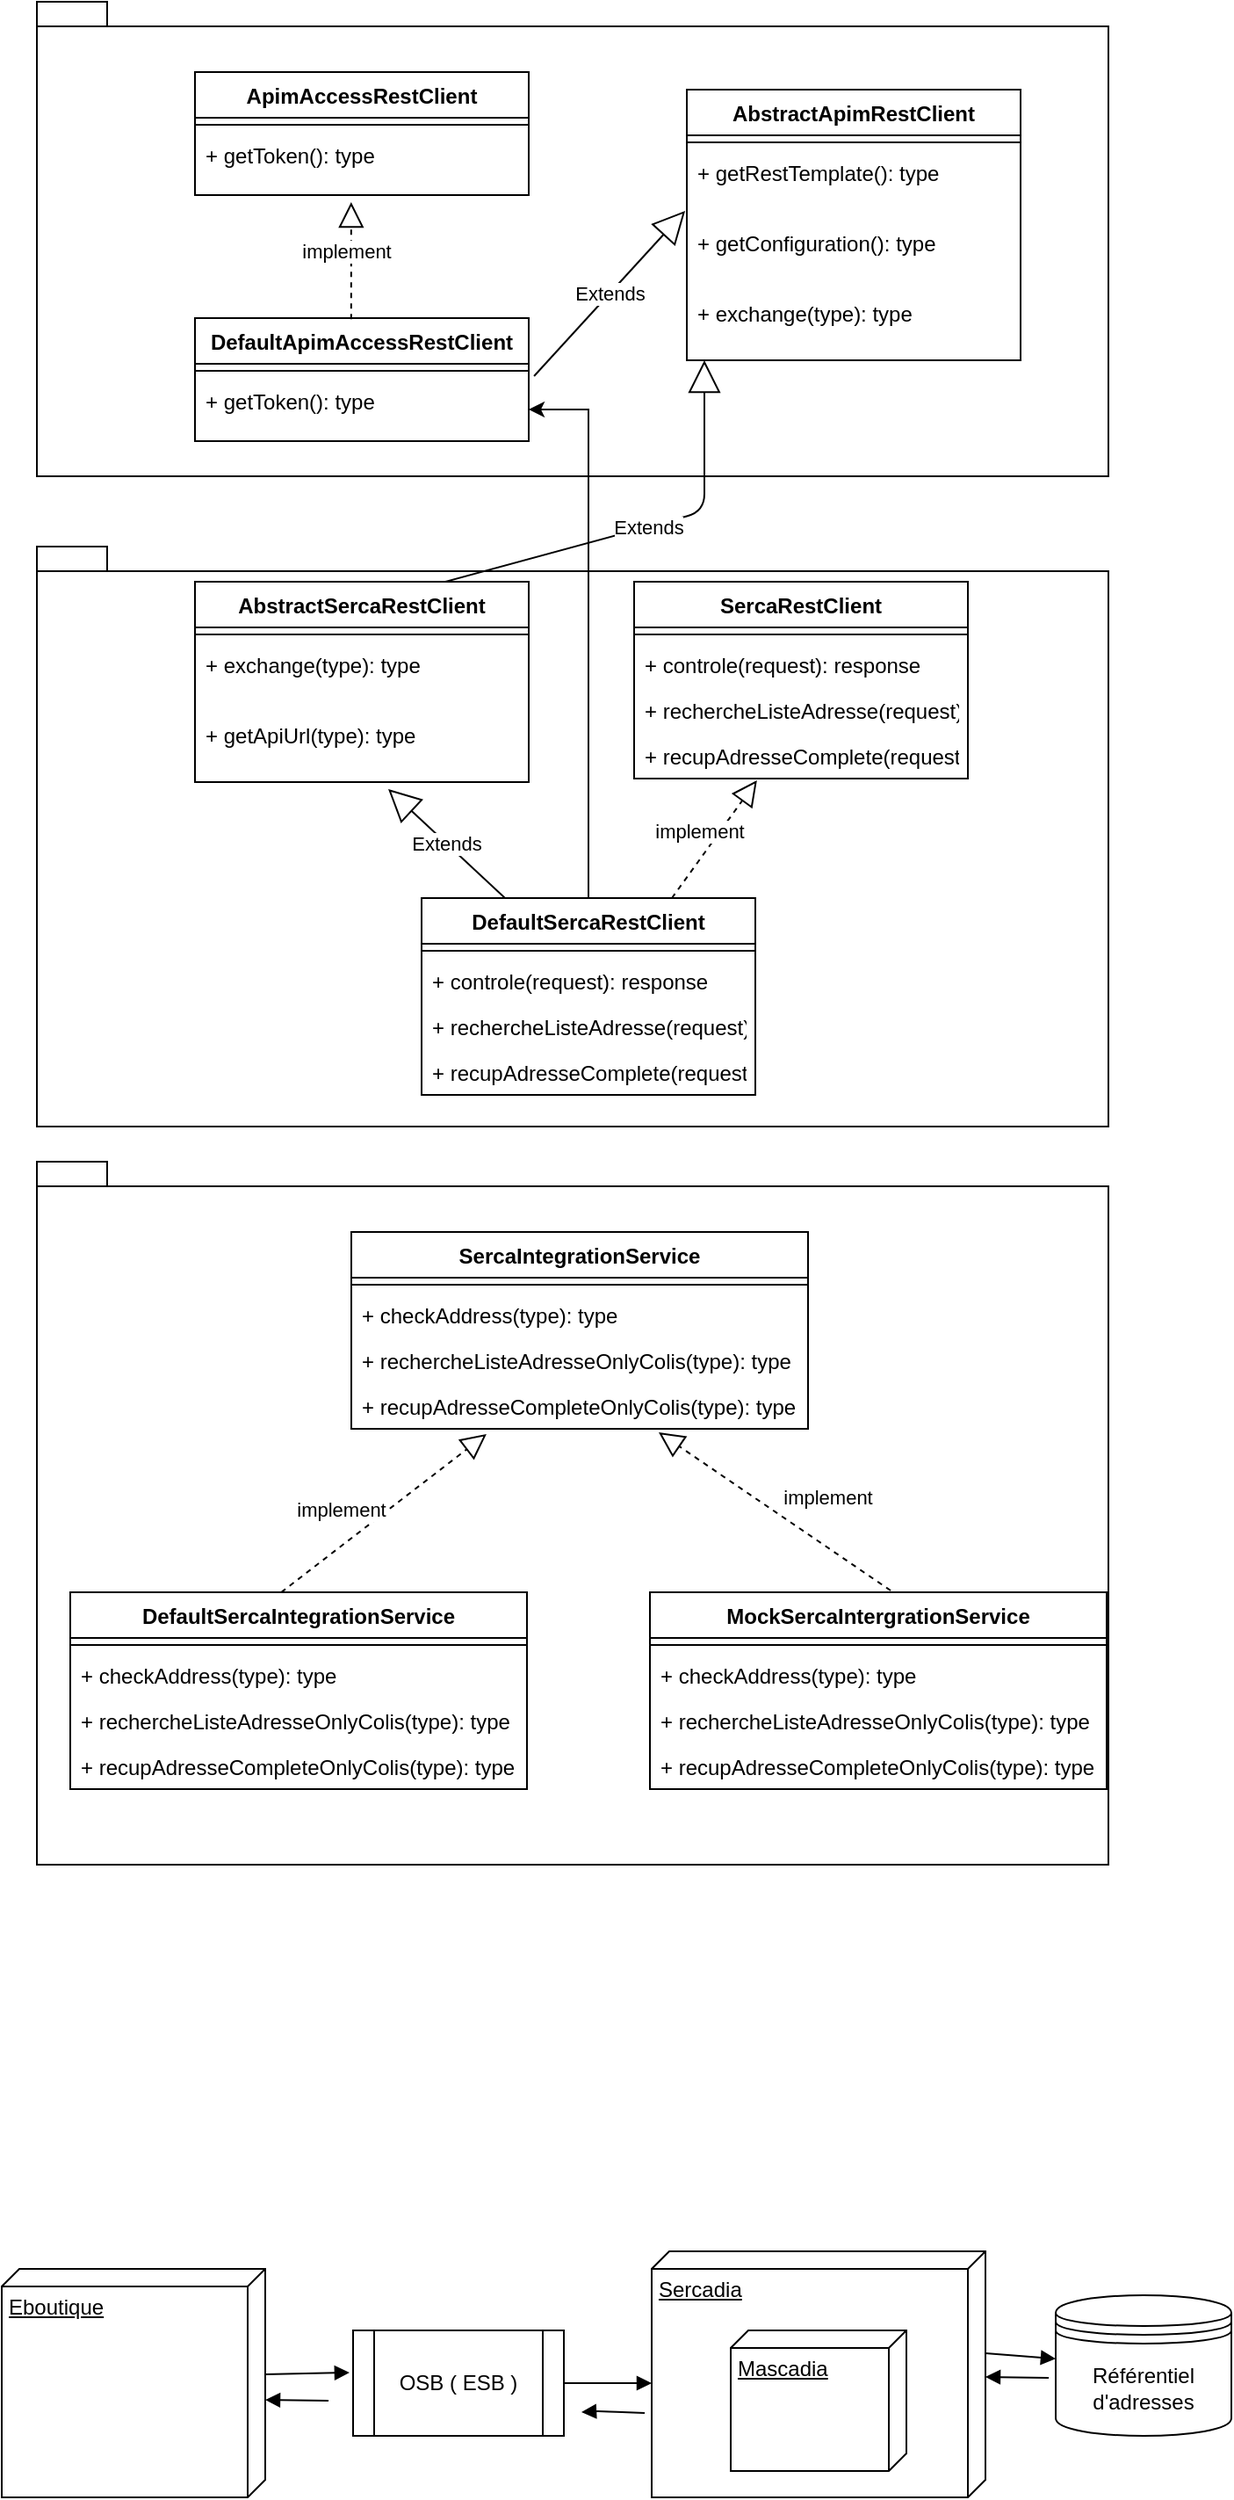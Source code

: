 <mxfile version="13.9.9" type="github">
  <diagram id="C5RBs43oDa-KdzZeNtuy" name="Page-1">
    <mxGraphModel dx="1186" dy="1790" grid="1" gridSize="10" guides="1" tooltips="1" connect="1" arrows="1" fold="1" page="1" pageScale="1" pageWidth="827" pageHeight="1169" math="0" shadow="0">
      <root>
        <mxCell id="WIyWlLk6GJQsqaUBKTNV-0" />
        <mxCell id="WIyWlLk6GJQsqaUBKTNV-1" parent="WIyWlLk6GJQsqaUBKTNV-0" />
        <mxCell id="7yxNTH7sFWz7UGhxW4Ka-38" value="" style="shape=folder;fontStyle=1;spacingTop=10;tabWidth=40;tabHeight=14;tabPosition=left;html=1;" vertex="1" parent="WIyWlLk6GJQsqaUBKTNV-1">
          <mxGeometry x="100" y="340" width="610" height="400" as="geometry" />
        </mxCell>
        <mxCell id="7yxNTH7sFWz7UGhxW4Ka-18" value="" style="shape=folder;fontStyle=1;spacingTop=10;tabWidth=40;tabHeight=14;tabPosition=left;html=1;" vertex="1" parent="WIyWlLk6GJQsqaUBKTNV-1">
          <mxGeometry x="100" y="-10" width="610" height="330" as="geometry" />
        </mxCell>
        <mxCell id="7yxNTH7sFWz7UGhxW4Ka-16" value="" style="shape=folder;fontStyle=1;spacingTop=10;tabWidth=40;tabHeight=14;tabPosition=left;html=1;" vertex="1" parent="WIyWlLk6GJQsqaUBKTNV-1">
          <mxGeometry x="100" y="-320" width="610" height="270" as="geometry" />
        </mxCell>
        <mxCell id="BwVQpNzadCACeYpbOint-18" value="Extends" style="endArrow=block;endSize=16;endFill=0;html=1;exitX=0.25;exitY=0;exitDx=0;exitDy=0;entryX=0.579;entryY=1.1;entryDx=0;entryDy=0;entryPerimeter=0;" parent="WIyWlLk6GJQsqaUBKTNV-1" source="ZbugdAa28t8l8q_3A2VQ-29" target="7yxNTH7sFWz7UGhxW4Ka-24" edge="1">
          <mxGeometry width="160" relative="1" as="geometry">
            <mxPoint x="343.75" y="250" as="sourcePoint" />
            <mxPoint x="490" y="320" as="targetPoint" />
          </mxGeometry>
        </mxCell>
        <mxCell id="BwVQpNzadCACeYpbOint-20" value="" style="endArrow=block;dashed=1;endFill=0;endSize=12;html=1;entryX=0.368;entryY=1.038;entryDx=0;entryDy=0;entryPerimeter=0;exitX=0.75;exitY=0;exitDx=0;exitDy=0;" parent="WIyWlLk6GJQsqaUBKTNV-1" source="ZbugdAa28t8l8q_3A2VQ-29" target="ZbugdAa28t8l8q_3A2VQ-14" edge="1">
          <mxGeometry width="160" relative="1" as="geometry">
            <mxPoint x="407.5" y="250" as="sourcePoint" />
            <mxPoint x="490" y="320" as="targetPoint" />
          </mxGeometry>
        </mxCell>
        <mxCell id="ZbugdAa28t8l8q_3A2VQ-5" value="implement" style="edgeLabel;html=1;align=center;verticalAlign=middle;resizable=0;points=[];" parent="BwVQpNzadCACeYpbOint-20" vertex="1" connectable="0">
          <mxGeometry x="-0.233" y="-1" relative="1" as="geometry">
            <mxPoint x="-4.47" y="-13.1" as="offset" />
          </mxGeometry>
        </mxCell>
        <mxCell id="BwVQpNzadCACeYpbOint-26" value="SercaIntegrationService" style="swimlane;fontStyle=1;align=center;verticalAlign=top;childLayout=stackLayout;horizontal=1;startSize=26;horizontalStack=0;resizeParent=1;resizeParentMax=0;resizeLast=0;collapsible=1;marginBottom=0;" parent="WIyWlLk6GJQsqaUBKTNV-1" vertex="1">
          <mxGeometry x="279" y="380" width="260" height="112" as="geometry" />
        </mxCell>
        <mxCell id="BwVQpNzadCACeYpbOint-28" value="" style="line;strokeWidth=1;fillColor=none;align=left;verticalAlign=middle;spacingTop=-1;spacingLeft=3;spacingRight=3;rotatable=0;labelPosition=right;points=[];portConstraint=eastwest;" parent="BwVQpNzadCACeYpbOint-26" vertex="1">
          <mxGeometry y="26" width="260" height="8" as="geometry" />
        </mxCell>
        <mxCell id="BwVQpNzadCACeYpbOint-29" value="+ checkAddress(type): type" style="text;strokeColor=none;fillColor=none;align=left;verticalAlign=top;spacingLeft=4;spacingRight=4;overflow=hidden;rotatable=0;points=[[0,0.5],[1,0.5]];portConstraint=eastwest;" parent="BwVQpNzadCACeYpbOint-26" vertex="1">
          <mxGeometry y="34" width="260" height="26" as="geometry" />
        </mxCell>
        <mxCell id="ZbugdAa28t8l8q_3A2VQ-19" value="+ rechercheListeAdresseOnlyColis(type): type" style="text;strokeColor=none;fillColor=none;align=left;verticalAlign=top;spacingLeft=4;spacingRight=4;overflow=hidden;rotatable=0;points=[[0,0.5],[1,0.5]];portConstraint=eastwest;" parent="BwVQpNzadCACeYpbOint-26" vertex="1">
          <mxGeometry y="60" width="260" height="26" as="geometry" />
        </mxCell>
        <mxCell id="ZbugdAa28t8l8q_3A2VQ-20" value="+ recupAdresseCompleteOnlyColis(type): type" style="text;strokeColor=none;fillColor=none;align=left;verticalAlign=top;spacingLeft=4;spacingRight=4;overflow=hidden;rotatable=0;points=[[0,0.5],[1,0.5]];portConstraint=eastwest;" parent="BwVQpNzadCACeYpbOint-26" vertex="1">
          <mxGeometry y="86" width="260" height="26" as="geometry" />
        </mxCell>
        <mxCell id="BwVQpNzadCACeYpbOint-4" value="SercaRestClient" style="swimlane;fontStyle=1;align=center;verticalAlign=top;childLayout=stackLayout;horizontal=1;startSize=26;horizontalStack=0;resizeParent=1;resizeParentMax=0;resizeLast=0;collapsible=1;marginBottom=0;" parent="WIyWlLk6GJQsqaUBKTNV-1" vertex="1">
          <mxGeometry x="440" y="10" width="190" height="112" as="geometry" />
        </mxCell>
        <mxCell id="BwVQpNzadCACeYpbOint-6" value="" style="line;strokeWidth=1;fillColor=none;align=left;verticalAlign=middle;spacingTop=-1;spacingLeft=3;spacingRight=3;rotatable=0;labelPosition=right;points=[];portConstraint=eastwest;" parent="BwVQpNzadCACeYpbOint-4" vertex="1">
          <mxGeometry y="26" width="190" height="8" as="geometry" />
        </mxCell>
        <mxCell id="BwVQpNzadCACeYpbOint-7" value="+ controle(request): response" style="text;strokeColor=none;fillColor=none;align=left;verticalAlign=top;spacingLeft=4;spacingRight=4;overflow=hidden;rotatable=0;points=[[0,0.5],[1,0.5]];portConstraint=eastwest;" parent="BwVQpNzadCACeYpbOint-4" vertex="1">
          <mxGeometry y="34" width="190" height="26" as="geometry" />
        </mxCell>
        <mxCell id="ZbugdAa28t8l8q_3A2VQ-13" value="+ rechercheListeAdresse(request): response" style="text;strokeColor=none;fillColor=none;align=left;verticalAlign=top;spacingLeft=4;spacingRight=4;overflow=hidden;rotatable=0;points=[[0,0.5],[1,0.5]];portConstraint=eastwest;" parent="BwVQpNzadCACeYpbOint-4" vertex="1">
          <mxGeometry y="60" width="190" height="26" as="geometry" />
        </mxCell>
        <mxCell id="ZbugdAa28t8l8q_3A2VQ-14" value="+ recupAdresseComplete(request): response" style="text;strokeColor=none;fillColor=none;align=left;verticalAlign=top;spacingLeft=4;spacingRight=4;overflow=hidden;rotatable=0;points=[[0,0.5],[1,0.5]];portConstraint=eastwest;" parent="BwVQpNzadCACeYpbOint-4" vertex="1">
          <mxGeometry y="86" width="190" height="26" as="geometry" />
        </mxCell>
        <mxCell id="BwVQpNzadCACeYpbOint-8" value="AbstractSercaRestClient" style="swimlane;fontStyle=1;align=center;verticalAlign=top;childLayout=stackLayout;horizontal=1;startSize=26;horizontalStack=0;resizeParent=1;resizeParentMax=0;resizeLast=0;collapsible=1;marginBottom=0;" parent="WIyWlLk6GJQsqaUBKTNV-1" vertex="1">
          <mxGeometry x="190" y="10" width="190" height="114" as="geometry" />
        </mxCell>
        <mxCell id="BwVQpNzadCACeYpbOint-10" value="" style="line;strokeWidth=1;fillColor=none;align=left;verticalAlign=middle;spacingTop=-1;spacingLeft=3;spacingRight=3;rotatable=0;labelPosition=right;points=[];portConstraint=eastwest;" parent="BwVQpNzadCACeYpbOint-8" vertex="1">
          <mxGeometry y="26" width="190" height="8" as="geometry" />
        </mxCell>
        <mxCell id="ZbugdAa28t8l8q_3A2VQ-15" value="+ exchange(type): type" style="text;strokeColor=none;fillColor=none;align=left;verticalAlign=top;spacingLeft=4;spacingRight=4;overflow=hidden;rotatable=0;points=[[0,0.5],[1,0.5]];portConstraint=eastwest;" parent="BwVQpNzadCACeYpbOint-8" vertex="1">
          <mxGeometry y="34" width="190" height="40" as="geometry" />
        </mxCell>
        <mxCell id="7yxNTH7sFWz7UGhxW4Ka-24" value="+ getApiUrl(type): type" style="text;strokeColor=none;fillColor=none;align=left;verticalAlign=top;spacingLeft=4;spacingRight=4;overflow=hidden;rotatable=0;points=[[0,0.5],[1,0.5]];portConstraint=eastwest;" vertex="1" parent="BwVQpNzadCACeYpbOint-8">
          <mxGeometry y="74" width="190" height="40" as="geometry" />
        </mxCell>
        <mxCell id="ePuBS4sop_-Yzgb1JW3Q-3" value="Référentiel d&#39;adresses" style="shape=datastore;whiteSpace=wrap;html=1;" parent="WIyWlLk6GJQsqaUBKTNV-1" vertex="1">
          <mxGeometry x="680" y="985" width="100" height="80" as="geometry" />
        </mxCell>
        <mxCell id="ePuBS4sop_-Yzgb1JW3Q-4" value="Eboutique" style="verticalAlign=top;align=left;spacingTop=8;spacingLeft=2;spacingRight=12;shape=cube;size=10;direction=south;fontStyle=4;html=1;" parent="WIyWlLk6GJQsqaUBKTNV-1" vertex="1">
          <mxGeometry x="80" y="970" width="150" height="130" as="geometry" />
        </mxCell>
        <mxCell id="ePuBS4sop_-Yzgb1JW3Q-6" value="Sercadia" style="verticalAlign=top;align=left;spacingTop=8;spacingLeft=2;spacingRight=12;shape=cube;size=10;direction=south;fontStyle=4;html=1;" parent="WIyWlLk6GJQsqaUBKTNV-1" vertex="1">
          <mxGeometry x="450" y="960" width="190" height="140" as="geometry" />
        </mxCell>
        <mxCell id="ePuBS4sop_-Yzgb1JW3Q-7" value="OSB ( ESB )" style="shape=process;whiteSpace=wrap;html=1;backgroundOutline=1;" parent="WIyWlLk6GJQsqaUBKTNV-1" vertex="1">
          <mxGeometry x="280" y="1005" width="120" height="60" as="geometry" />
        </mxCell>
        <mxCell id="ePuBS4sop_-Yzgb1JW3Q-8" value="Mascadia" style="verticalAlign=top;align=left;spacingTop=8;spacingLeft=2;spacingRight=12;shape=cube;size=10;direction=south;fontStyle=4;html=1;" parent="WIyWlLk6GJQsqaUBKTNV-1" vertex="1">
          <mxGeometry x="495" y="1005" width="100" height="80" as="geometry" />
        </mxCell>
        <mxCell id="ePuBS4sop_-Yzgb1JW3Q-13" value="" style="html=1;verticalAlign=bottom;endArrow=block;exitX=0;exitY=0;exitDx=60;exitDy=0;exitPerimeter=0;entryX=-0.017;entryY=0.4;entryDx=0;entryDy=0;entryPerimeter=0;" parent="WIyWlLk6GJQsqaUBKTNV-1" source="ePuBS4sop_-Yzgb1JW3Q-4" target="ePuBS4sop_-Yzgb1JW3Q-7" edge="1">
          <mxGeometry width="80" relative="1" as="geometry">
            <mxPoint x="300" y="1170" as="sourcePoint" />
            <mxPoint x="380" y="1170" as="targetPoint" />
          </mxGeometry>
        </mxCell>
        <mxCell id="ePuBS4sop_-Yzgb1JW3Q-14" value="" style="html=1;verticalAlign=bottom;endArrow=block;entryX=0;entryY=0;entryDx=75;entryDy=190;entryPerimeter=0;exitX=1;exitY=0.5;exitDx=0;exitDy=0;" parent="WIyWlLk6GJQsqaUBKTNV-1" source="ePuBS4sop_-Yzgb1JW3Q-7" target="ePuBS4sop_-Yzgb1JW3Q-6" edge="1">
          <mxGeometry width="80" relative="1" as="geometry">
            <mxPoint x="450" y="1025" as="sourcePoint" />
            <mxPoint x="491.96" y="1024.5" as="targetPoint" />
          </mxGeometry>
        </mxCell>
        <mxCell id="ePuBS4sop_-Yzgb1JW3Q-16" value="" style="html=1;verticalAlign=bottom;endArrow=block;exitX=0.414;exitY=0;exitDx=0;exitDy=0;exitPerimeter=0;" parent="WIyWlLk6GJQsqaUBKTNV-1" source="ePuBS4sop_-Yzgb1JW3Q-6" target="ePuBS4sop_-Yzgb1JW3Q-3" edge="1">
          <mxGeometry width="80" relative="1" as="geometry">
            <mxPoint x="460" y="1035" as="sourcePoint" />
            <mxPoint x="501.96" y="1034.5" as="targetPoint" />
            <Array as="points" />
          </mxGeometry>
        </mxCell>
        <mxCell id="ePuBS4sop_-Yzgb1JW3Q-20" value="" style="html=1;verticalAlign=bottom;endArrow=block;exitX=-0.04;exitY=0.588;exitDx=0;exitDy=0;exitPerimeter=0;" parent="WIyWlLk6GJQsqaUBKTNV-1" source="ePuBS4sop_-Yzgb1JW3Q-3" target="ePuBS4sop_-Yzgb1JW3Q-6" edge="1">
          <mxGeometry width="80" relative="1" as="geometry">
            <mxPoint x="650" y="1027.96" as="sourcePoint" />
            <mxPoint x="690" y="1031.089" as="targetPoint" />
            <Array as="points" />
          </mxGeometry>
        </mxCell>
        <mxCell id="ePuBS4sop_-Yzgb1JW3Q-21" value="" style="html=1;verticalAlign=bottom;endArrow=block;exitX=-0.04;exitY=0.588;exitDx=0;exitDy=0;exitPerimeter=0;" parent="WIyWlLk6GJQsqaUBKTNV-1" edge="1">
          <mxGeometry width="80" relative="1" as="geometry">
            <mxPoint x="266" y="1045.06" as="sourcePoint" />
            <mxPoint x="230" y="1044.499" as="targetPoint" />
            <Array as="points" />
          </mxGeometry>
        </mxCell>
        <mxCell id="ePuBS4sop_-Yzgb1JW3Q-22" value="" style="html=1;verticalAlign=bottom;endArrow=block;exitX=-0.04;exitY=0.588;exitDx=0;exitDy=0;exitPerimeter=0;" parent="WIyWlLk6GJQsqaUBKTNV-1" edge="1">
          <mxGeometry width="80" relative="1" as="geometry">
            <mxPoint x="446" y="1052.04" as="sourcePoint" />
            <mxPoint x="410" y="1051.479" as="targetPoint" />
            <Array as="points">
              <mxPoint x="420" y="1051" />
            </Array>
          </mxGeometry>
        </mxCell>
        <mxCell id="ZbugdAa28t8l8q_3A2VQ-25" value="" style="endArrow=block;dashed=1;endFill=0;endSize=12;html=1;entryX=0.296;entryY=1.115;entryDx=0;entryDy=0;entryPerimeter=0;exitX=0.462;exitY=0;exitDx=0;exitDy=0;exitPerimeter=0;" parent="WIyWlLk6GJQsqaUBKTNV-1" source="7yxNTH7sFWz7UGhxW4Ka-28" target="ZbugdAa28t8l8q_3A2VQ-20" edge="1">
          <mxGeometry width="160" relative="1" as="geometry">
            <mxPoint x="211.89" y="580" as="sourcePoint" />
            <mxPoint x="172.42" y="229.998" as="targetPoint" />
          </mxGeometry>
        </mxCell>
        <mxCell id="ZbugdAa28t8l8q_3A2VQ-26" value="implement" style="edgeLabel;html=1;align=center;verticalAlign=middle;resizable=0;points=[];" parent="ZbugdAa28t8l8q_3A2VQ-25" vertex="1" connectable="0">
          <mxGeometry x="-0.233" y="-1" relative="1" as="geometry">
            <mxPoint x="-11.83" y="-13.1" as="offset" />
          </mxGeometry>
        </mxCell>
        <mxCell id="ZbugdAa28t8l8q_3A2VQ-27" value="" style="endArrow=block;dashed=1;endFill=0;endSize=12;html=1;entryX=0.673;entryY=1.077;entryDx=0;entryDy=0;entryPerimeter=0;exitX=0.527;exitY=-0.009;exitDx=0;exitDy=0;exitPerimeter=0;" parent="WIyWlLk6GJQsqaUBKTNV-1" source="7yxNTH7sFWz7UGhxW4Ka-33" target="ZbugdAa28t8l8q_3A2VQ-20" edge="1">
          <mxGeometry width="160" relative="1" as="geometry">
            <mxPoint x="557.5" y="580" as="sourcePoint" />
            <mxPoint x="634" y="218" as="targetPoint" />
          </mxGeometry>
        </mxCell>
        <mxCell id="ZbugdAa28t8l8q_3A2VQ-28" value="implement" style="edgeLabel;html=1;align=center;verticalAlign=middle;resizable=0;points=[];" parent="ZbugdAa28t8l8q_3A2VQ-27" vertex="1" connectable="0">
          <mxGeometry x="-0.233" y="-1" relative="1" as="geometry">
            <mxPoint x="13.54" y="-17.67" as="offset" />
          </mxGeometry>
        </mxCell>
        <mxCell id="7yxNTH7sFWz7UGhxW4Ka-27" style="edgeStyle=orthogonalEdgeStyle;rounded=0;orthogonalLoop=1;jettySize=auto;html=1;exitX=0.5;exitY=0;exitDx=0;exitDy=0;" edge="1" parent="WIyWlLk6GJQsqaUBKTNV-1" source="ZbugdAa28t8l8q_3A2VQ-29" target="7yxNTH7sFWz7UGhxW4Ka-10">
          <mxGeometry relative="1" as="geometry" />
        </mxCell>
        <mxCell id="ZbugdAa28t8l8q_3A2VQ-29" value="DefaultSercaRestClient" style="swimlane;fontStyle=1;align=center;verticalAlign=top;childLayout=stackLayout;horizontal=1;startSize=26;horizontalStack=0;resizeParent=1;resizeParentMax=0;resizeLast=0;collapsible=1;marginBottom=0;" parent="WIyWlLk6GJQsqaUBKTNV-1" vertex="1">
          <mxGeometry x="319" y="190" width="190" height="112" as="geometry" />
        </mxCell>
        <mxCell id="ZbugdAa28t8l8q_3A2VQ-30" value="" style="line;strokeWidth=1;fillColor=none;align=left;verticalAlign=middle;spacingTop=-1;spacingLeft=3;spacingRight=3;rotatable=0;labelPosition=right;points=[];portConstraint=eastwest;" parent="ZbugdAa28t8l8q_3A2VQ-29" vertex="1">
          <mxGeometry y="26" width="190" height="8" as="geometry" />
        </mxCell>
        <mxCell id="ZbugdAa28t8l8q_3A2VQ-31" value="+ controle(request): response" style="text;strokeColor=none;fillColor=none;align=left;verticalAlign=top;spacingLeft=4;spacingRight=4;overflow=hidden;rotatable=0;points=[[0,0.5],[1,0.5]];portConstraint=eastwest;" parent="ZbugdAa28t8l8q_3A2VQ-29" vertex="1">
          <mxGeometry y="34" width="190" height="26" as="geometry" />
        </mxCell>
        <mxCell id="ZbugdAa28t8l8q_3A2VQ-32" value="+ rechercheListeAdresse(request): response" style="text;strokeColor=none;fillColor=none;align=left;verticalAlign=top;spacingLeft=4;spacingRight=4;overflow=hidden;rotatable=0;points=[[0,0.5],[1,0.5]];portConstraint=eastwest;" parent="ZbugdAa28t8l8q_3A2VQ-29" vertex="1">
          <mxGeometry y="60" width="190" height="26" as="geometry" />
        </mxCell>
        <mxCell id="ZbugdAa28t8l8q_3A2VQ-33" value="+ recupAdresseComplete(request): response" style="text;strokeColor=none;fillColor=none;align=left;verticalAlign=top;spacingLeft=4;spacingRight=4;overflow=hidden;rotatable=0;points=[[0,0.5],[1,0.5]];portConstraint=eastwest;" parent="ZbugdAa28t8l8q_3A2VQ-29" vertex="1">
          <mxGeometry y="86" width="190" height="26" as="geometry" />
        </mxCell>
        <mxCell id="7yxNTH7sFWz7UGhxW4Ka-0" value="AbstractApimRestClient" style="swimlane;fontStyle=1;align=center;verticalAlign=top;childLayout=stackLayout;horizontal=1;startSize=26;horizontalStack=0;resizeParent=1;resizeParentMax=0;resizeLast=0;collapsible=1;marginBottom=0;" vertex="1" parent="WIyWlLk6GJQsqaUBKTNV-1">
          <mxGeometry x="470" y="-270" width="190" height="154" as="geometry" />
        </mxCell>
        <mxCell id="7yxNTH7sFWz7UGhxW4Ka-1" value="" style="line;strokeWidth=1;fillColor=none;align=left;verticalAlign=middle;spacingTop=-1;spacingLeft=3;spacingRight=3;rotatable=0;labelPosition=right;points=[];portConstraint=eastwest;" vertex="1" parent="7yxNTH7sFWz7UGhxW4Ka-0">
          <mxGeometry y="26" width="190" height="8" as="geometry" />
        </mxCell>
        <mxCell id="7yxNTH7sFWz7UGhxW4Ka-3" value="+ getRestTemplate(): type" style="text;strokeColor=none;fillColor=none;align=left;verticalAlign=top;spacingLeft=4;spacingRight=4;overflow=hidden;rotatable=0;points=[[0,0.5],[1,0.5]];portConstraint=eastwest;" vertex="1" parent="7yxNTH7sFWz7UGhxW4Ka-0">
          <mxGeometry y="34" width="190" height="40" as="geometry" />
        </mxCell>
        <mxCell id="7yxNTH7sFWz7UGhxW4Ka-15" value="+ getConfiguration(): type" style="text;strokeColor=none;fillColor=none;align=left;verticalAlign=top;spacingLeft=4;spacingRight=4;overflow=hidden;rotatable=0;points=[[0,0.5],[1,0.5]];portConstraint=eastwest;" vertex="1" parent="7yxNTH7sFWz7UGhxW4Ka-0">
          <mxGeometry y="74" width="190" height="40" as="geometry" />
        </mxCell>
        <mxCell id="7yxNTH7sFWz7UGhxW4Ka-23" value="+ exchange(type): type" style="text;strokeColor=none;fillColor=none;align=left;verticalAlign=top;spacingLeft=4;spacingRight=4;overflow=hidden;rotatable=0;points=[[0,0.5],[1,0.5]];portConstraint=eastwest;" vertex="1" parent="7yxNTH7sFWz7UGhxW4Ka-0">
          <mxGeometry y="114" width="190" height="40" as="geometry" />
        </mxCell>
        <mxCell id="7yxNTH7sFWz7UGhxW4Ka-4" value="ApimAccessRestClient" style="swimlane;fontStyle=1;align=center;verticalAlign=top;childLayout=stackLayout;horizontal=1;startSize=26;horizontalStack=0;resizeParent=1;resizeParentMax=0;resizeLast=0;collapsible=1;marginBottom=0;" vertex="1" parent="WIyWlLk6GJQsqaUBKTNV-1">
          <mxGeometry x="190" y="-280" width="190" height="70" as="geometry" />
        </mxCell>
        <mxCell id="7yxNTH7sFWz7UGhxW4Ka-5" value="" style="line;strokeWidth=1;fillColor=none;align=left;verticalAlign=middle;spacingTop=-1;spacingLeft=3;spacingRight=3;rotatable=0;labelPosition=right;points=[];portConstraint=eastwest;" vertex="1" parent="7yxNTH7sFWz7UGhxW4Ka-4">
          <mxGeometry y="26" width="190" height="8" as="geometry" />
        </mxCell>
        <mxCell id="7yxNTH7sFWz7UGhxW4Ka-6" value="+ getToken(): type" style="text;strokeColor=none;fillColor=none;align=left;verticalAlign=top;spacingLeft=4;spacingRight=4;overflow=hidden;rotatable=0;points=[[0,0.5],[1,0.5]];portConstraint=eastwest;" vertex="1" parent="7yxNTH7sFWz7UGhxW4Ka-4">
          <mxGeometry y="34" width="190" height="36" as="geometry" />
        </mxCell>
        <mxCell id="7yxNTH7sFWz7UGhxW4Ka-8" value="DefaultApimAccessRestClient" style="swimlane;fontStyle=1;align=center;verticalAlign=top;childLayout=stackLayout;horizontal=1;startSize=26;horizontalStack=0;resizeParent=1;resizeParentMax=0;resizeLast=0;collapsible=1;marginBottom=0;" vertex="1" parent="WIyWlLk6GJQsqaUBKTNV-1">
          <mxGeometry x="190" y="-140" width="190" height="70" as="geometry" />
        </mxCell>
        <mxCell id="7yxNTH7sFWz7UGhxW4Ka-9" value="" style="line;strokeWidth=1;fillColor=none;align=left;verticalAlign=middle;spacingTop=-1;spacingLeft=3;spacingRight=3;rotatable=0;labelPosition=right;points=[];portConstraint=eastwest;" vertex="1" parent="7yxNTH7sFWz7UGhxW4Ka-8">
          <mxGeometry y="26" width="190" height="8" as="geometry" />
        </mxCell>
        <mxCell id="7yxNTH7sFWz7UGhxW4Ka-10" value="+ getToken(): type" style="text;strokeColor=none;fillColor=none;align=left;verticalAlign=top;spacingLeft=4;spacingRight=4;overflow=hidden;rotatable=0;points=[[0,0.5],[1,0.5]];portConstraint=eastwest;" vertex="1" parent="7yxNTH7sFWz7UGhxW4Ka-8">
          <mxGeometry y="34" width="190" height="36" as="geometry" />
        </mxCell>
        <mxCell id="7yxNTH7sFWz7UGhxW4Ka-12" value="" style="endArrow=block;dashed=1;endFill=0;endSize=12;html=1;entryX=0.468;entryY=1.111;entryDx=0;entryDy=0;entryPerimeter=0;exitX=0.468;exitY=0.009;exitDx=0;exitDy=0;exitPerimeter=0;" edge="1" parent="WIyWlLk6GJQsqaUBKTNV-1" source="7yxNTH7sFWz7UGhxW4Ka-8" target="7yxNTH7sFWz7UGhxW4Ka-6">
          <mxGeometry width="160" relative="1" as="geometry">
            <mxPoint x="471.5" y="200" as="sourcePoint" />
            <mxPoint x="519.92" y="132.988" as="targetPoint" />
          </mxGeometry>
        </mxCell>
        <mxCell id="7yxNTH7sFWz7UGhxW4Ka-13" value="implement" style="edgeLabel;html=1;align=center;verticalAlign=middle;resizable=0;points=[];" vertex="1" connectable="0" parent="7yxNTH7sFWz7UGhxW4Ka-12">
          <mxGeometry x="-0.233" y="-1" relative="1" as="geometry">
            <mxPoint x="-4.47" y="-13.1" as="offset" />
          </mxGeometry>
        </mxCell>
        <mxCell id="7yxNTH7sFWz7UGhxW4Ka-14" value="Extends" style="endArrow=block;endSize=16;endFill=0;html=1;exitX=1.016;exitY=-0.028;exitDx=0;exitDy=0;entryX=-0.005;entryY=-0.125;entryDx=0;entryDy=0;entryPerimeter=0;exitPerimeter=0;" edge="1" parent="WIyWlLk6GJQsqaUBKTNV-1" source="7yxNTH7sFWz7UGhxW4Ka-10" target="7yxNTH7sFWz7UGhxW4Ka-15">
          <mxGeometry width="160" relative="1" as="geometry">
            <mxPoint x="540.43" y="-113" as="sourcePoint" />
            <mxPoint x="450.0" y="-180" as="targetPoint" />
          </mxGeometry>
        </mxCell>
        <mxCell id="7yxNTH7sFWz7UGhxW4Ka-26" value="Extends" style="endArrow=block;endSize=16;endFill=0;html=1;exitX=0.75;exitY=0;exitDx=0;exitDy=0;entryX=-0.005;entryY=-0.125;entryDx=0;entryDy=0;entryPerimeter=0;" edge="1" parent="WIyWlLk6GJQsqaUBKTNV-1" source="BwVQpNzadCACeYpbOint-8">
          <mxGeometry width="160" relative="1" as="geometry">
            <mxPoint x="393.99" y="-22.008" as="sourcePoint" />
            <mxPoint x="480.0" y="-116" as="targetPoint" />
            <Array as="points">
              <mxPoint x="480" y="-30" />
            </Array>
          </mxGeometry>
        </mxCell>
        <mxCell id="7yxNTH7sFWz7UGhxW4Ka-28" value="DefaultSercaIntegrationService" style="swimlane;fontStyle=1;align=center;verticalAlign=top;childLayout=stackLayout;horizontal=1;startSize=26;horizontalStack=0;resizeParent=1;resizeParentMax=0;resizeLast=0;collapsible=1;marginBottom=0;" vertex="1" parent="WIyWlLk6GJQsqaUBKTNV-1">
          <mxGeometry x="119" y="585" width="260" height="112" as="geometry" />
        </mxCell>
        <mxCell id="7yxNTH7sFWz7UGhxW4Ka-29" value="" style="line;strokeWidth=1;fillColor=none;align=left;verticalAlign=middle;spacingTop=-1;spacingLeft=3;spacingRight=3;rotatable=0;labelPosition=right;points=[];portConstraint=eastwest;" vertex="1" parent="7yxNTH7sFWz7UGhxW4Ka-28">
          <mxGeometry y="26" width="260" height="8" as="geometry" />
        </mxCell>
        <mxCell id="7yxNTH7sFWz7UGhxW4Ka-30" value="+ checkAddress(type): type" style="text;strokeColor=none;fillColor=none;align=left;verticalAlign=top;spacingLeft=4;spacingRight=4;overflow=hidden;rotatable=0;points=[[0,0.5],[1,0.5]];portConstraint=eastwest;" vertex="1" parent="7yxNTH7sFWz7UGhxW4Ka-28">
          <mxGeometry y="34" width="260" height="26" as="geometry" />
        </mxCell>
        <mxCell id="7yxNTH7sFWz7UGhxW4Ka-31" value="+ rechercheListeAdresseOnlyColis(type): type" style="text;strokeColor=none;fillColor=none;align=left;verticalAlign=top;spacingLeft=4;spacingRight=4;overflow=hidden;rotatable=0;points=[[0,0.5],[1,0.5]];portConstraint=eastwest;" vertex="1" parent="7yxNTH7sFWz7UGhxW4Ka-28">
          <mxGeometry y="60" width="260" height="26" as="geometry" />
        </mxCell>
        <mxCell id="7yxNTH7sFWz7UGhxW4Ka-32" value="+ recupAdresseCompleteOnlyColis(type): type" style="text;strokeColor=none;fillColor=none;align=left;verticalAlign=top;spacingLeft=4;spacingRight=4;overflow=hidden;rotatable=0;points=[[0,0.5],[1,0.5]];portConstraint=eastwest;" vertex="1" parent="7yxNTH7sFWz7UGhxW4Ka-28">
          <mxGeometry y="86" width="260" height="26" as="geometry" />
        </mxCell>
        <mxCell id="7yxNTH7sFWz7UGhxW4Ka-33" value="MockSercaIntergrationService" style="swimlane;fontStyle=1;align=center;verticalAlign=top;childLayout=stackLayout;horizontal=1;startSize=26;horizontalStack=0;resizeParent=1;resizeParentMax=0;resizeLast=0;collapsible=1;marginBottom=0;" vertex="1" parent="WIyWlLk6GJQsqaUBKTNV-1">
          <mxGeometry x="449" y="585" width="260" height="112" as="geometry" />
        </mxCell>
        <mxCell id="7yxNTH7sFWz7UGhxW4Ka-34" value="" style="line;strokeWidth=1;fillColor=none;align=left;verticalAlign=middle;spacingTop=-1;spacingLeft=3;spacingRight=3;rotatable=0;labelPosition=right;points=[];portConstraint=eastwest;" vertex="1" parent="7yxNTH7sFWz7UGhxW4Ka-33">
          <mxGeometry y="26" width="260" height="8" as="geometry" />
        </mxCell>
        <mxCell id="7yxNTH7sFWz7UGhxW4Ka-35" value="+ checkAddress(type): type" style="text;strokeColor=none;fillColor=none;align=left;verticalAlign=top;spacingLeft=4;spacingRight=4;overflow=hidden;rotatable=0;points=[[0,0.5],[1,0.5]];portConstraint=eastwest;" vertex="1" parent="7yxNTH7sFWz7UGhxW4Ka-33">
          <mxGeometry y="34" width="260" height="26" as="geometry" />
        </mxCell>
        <mxCell id="7yxNTH7sFWz7UGhxW4Ka-36" value="+ rechercheListeAdresseOnlyColis(type): type" style="text;strokeColor=none;fillColor=none;align=left;verticalAlign=top;spacingLeft=4;spacingRight=4;overflow=hidden;rotatable=0;points=[[0,0.5],[1,0.5]];portConstraint=eastwest;" vertex="1" parent="7yxNTH7sFWz7UGhxW4Ka-33">
          <mxGeometry y="60" width="260" height="26" as="geometry" />
        </mxCell>
        <mxCell id="7yxNTH7sFWz7UGhxW4Ka-37" value="+ recupAdresseCompleteOnlyColis(type): type" style="text;strokeColor=none;fillColor=none;align=left;verticalAlign=top;spacingLeft=4;spacingRight=4;overflow=hidden;rotatable=0;points=[[0,0.5],[1,0.5]];portConstraint=eastwest;" vertex="1" parent="7yxNTH7sFWz7UGhxW4Ka-33">
          <mxGeometry y="86" width="260" height="26" as="geometry" />
        </mxCell>
      </root>
    </mxGraphModel>
  </diagram>
</mxfile>
